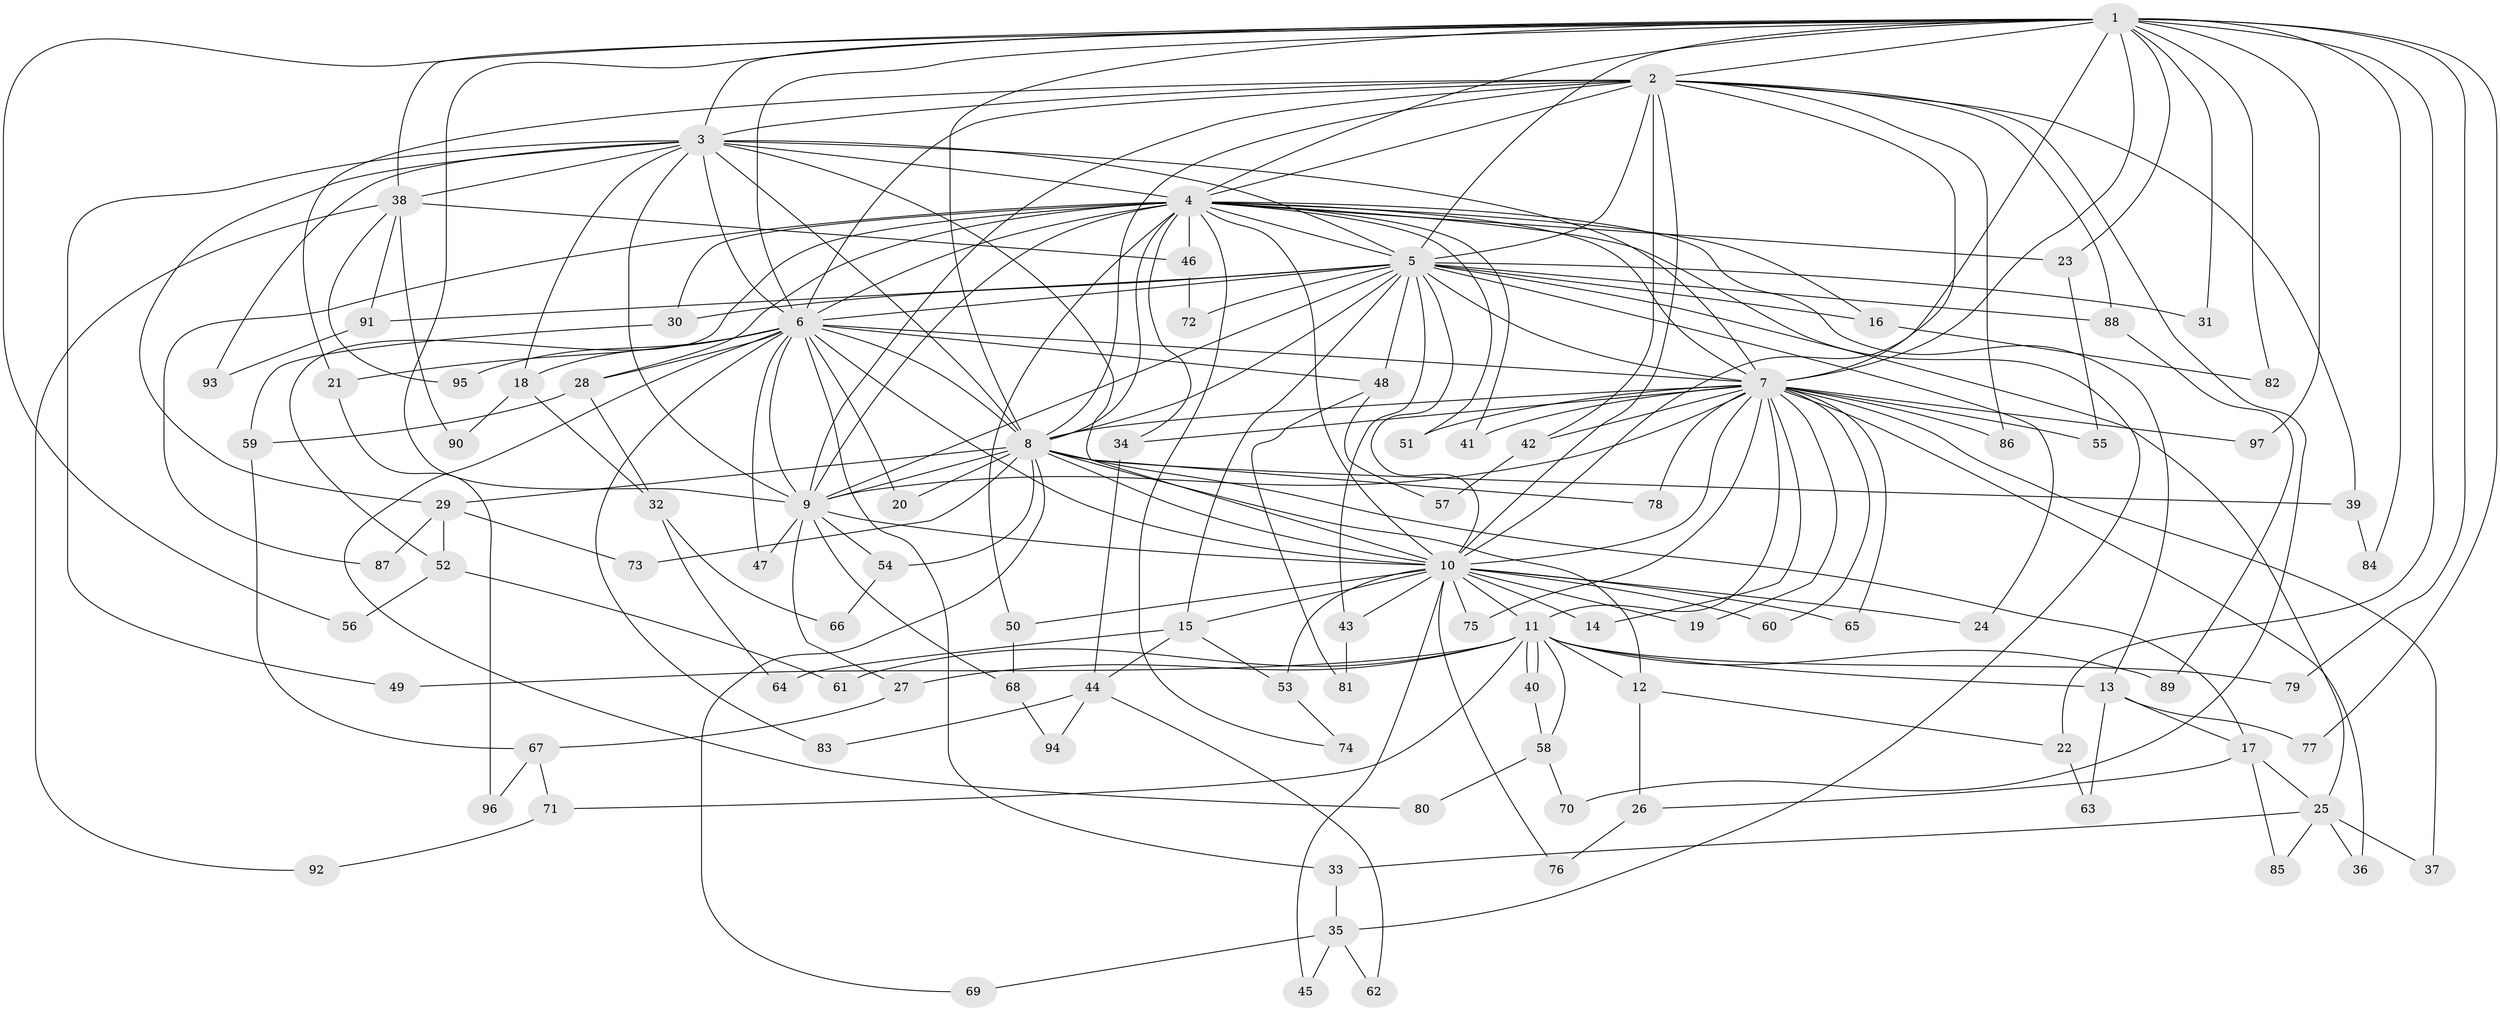 // coarse degree distribution, {13: 0.01694915254237288, 8: 0.01694915254237288, 24: 0.01694915254237288, 18: 0.01694915254237288, 16: 0.01694915254237288, 10: 0.03389830508474576, 7: 0.03389830508474576, 5: 0.1016949152542373, 4: 0.0847457627118644, 3: 0.1864406779661017, 2: 0.4576271186440678, 6: 0.01694915254237288}
// Generated by graph-tools (version 1.1) at 2025/49/03/04/25 22:49:17]
// undirected, 97 vertices, 219 edges
graph export_dot {
  node [color=gray90,style=filled];
  1;
  2;
  3;
  4;
  5;
  6;
  7;
  8;
  9;
  10;
  11;
  12;
  13;
  14;
  15;
  16;
  17;
  18;
  19;
  20;
  21;
  22;
  23;
  24;
  25;
  26;
  27;
  28;
  29;
  30;
  31;
  32;
  33;
  34;
  35;
  36;
  37;
  38;
  39;
  40;
  41;
  42;
  43;
  44;
  45;
  46;
  47;
  48;
  49;
  50;
  51;
  52;
  53;
  54;
  55;
  56;
  57;
  58;
  59;
  60;
  61;
  62;
  63;
  64;
  65;
  66;
  67;
  68;
  69;
  70;
  71;
  72;
  73;
  74;
  75;
  76;
  77;
  78;
  79;
  80;
  81;
  82;
  83;
  84;
  85;
  86;
  87;
  88;
  89;
  90;
  91;
  92;
  93;
  94;
  95;
  96;
  97;
  1 -- 2;
  1 -- 3;
  1 -- 4;
  1 -- 5;
  1 -- 6;
  1 -- 7;
  1 -- 8;
  1 -- 9;
  1 -- 10;
  1 -- 22;
  1 -- 23;
  1 -- 31;
  1 -- 38;
  1 -- 56;
  1 -- 77;
  1 -- 79;
  1 -- 82;
  1 -- 84;
  1 -- 97;
  2 -- 3;
  2 -- 4;
  2 -- 5;
  2 -- 6;
  2 -- 7;
  2 -- 8;
  2 -- 9;
  2 -- 10;
  2 -- 21;
  2 -- 39;
  2 -- 42;
  2 -- 70;
  2 -- 86;
  2 -- 88;
  3 -- 4;
  3 -- 5;
  3 -- 6;
  3 -- 7;
  3 -- 8;
  3 -- 9;
  3 -- 10;
  3 -- 18;
  3 -- 29;
  3 -- 38;
  3 -- 49;
  3 -- 93;
  4 -- 5;
  4 -- 6;
  4 -- 7;
  4 -- 8;
  4 -- 9;
  4 -- 10;
  4 -- 13;
  4 -- 16;
  4 -- 23;
  4 -- 28;
  4 -- 30;
  4 -- 34;
  4 -- 35;
  4 -- 41;
  4 -- 46;
  4 -- 50;
  4 -- 51;
  4 -- 52;
  4 -- 74;
  4 -- 87;
  5 -- 6;
  5 -- 7;
  5 -- 8;
  5 -- 9;
  5 -- 10;
  5 -- 15;
  5 -- 16;
  5 -- 24;
  5 -- 25;
  5 -- 30;
  5 -- 31;
  5 -- 43;
  5 -- 48;
  5 -- 72;
  5 -- 88;
  5 -- 91;
  6 -- 7;
  6 -- 8;
  6 -- 9;
  6 -- 10;
  6 -- 18;
  6 -- 20;
  6 -- 21;
  6 -- 28;
  6 -- 33;
  6 -- 47;
  6 -- 48;
  6 -- 80;
  6 -- 83;
  6 -- 95;
  7 -- 8;
  7 -- 9;
  7 -- 10;
  7 -- 11;
  7 -- 14;
  7 -- 19;
  7 -- 34;
  7 -- 36;
  7 -- 37;
  7 -- 41;
  7 -- 42;
  7 -- 51;
  7 -- 55;
  7 -- 60;
  7 -- 65;
  7 -- 75;
  7 -- 78;
  7 -- 86;
  7 -- 97;
  8 -- 9;
  8 -- 10;
  8 -- 12;
  8 -- 17;
  8 -- 20;
  8 -- 29;
  8 -- 39;
  8 -- 54;
  8 -- 69;
  8 -- 73;
  8 -- 78;
  9 -- 10;
  9 -- 27;
  9 -- 47;
  9 -- 54;
  9 -- 68;
  10 -- 11;
  10 -- 14;
  10 -- 15;
  10 -- 19;
  10 -- 24;
  10 -- 43;
  10 -- 45;
  10 -- 50;
  10 -- 53;
  10 -- 60;
  10 -- 65;
  10 -- 75;
  10 -- 76;
  11 -- 12;
  11 -- 13;
  11 -- 27;
  11 -- 40;
  11 -- 40;
  11 -- 49;
  11 -- 58;
  11 -- 61;
  11 -- 71;
  11 -- 79;
  11 -- 89;
  12 -- 22;
  12 -- 26;
  13 -- 17;
  13 -- 63;
  13 -- 77;
  15 -- 44;
  15 -- 53;
  15 -- 64;
  16 -- 82;
  17 -- 25;
  17 -- 26;
  17 -- 85;
  18 -- 32;
  18 -- 90;
  21 -- 96;
  22 -- 63;
  23 -- 55;
  25 -- 33;
  25 -- 36;
  25 -- 37;
  25 -- 85;
  26 -- 76;
  27 -- 67;
  28 -- 32;
  28 -- 59;
  29 -- 52;
  29 -- 73;
  29 -- 87;
  30 -- 59;
  32 -- 64;
  32 -- 66;
  33 -- 35;
  34 -- 44;
  35 -- 45;
  35 -- 62;
  35 -- 69;
  38 -- 46;
  38 -- 90;
  38 -- 91;
  38 -- 92;
  38 -- 95;
  39 -- 84;
  40 -- 58;
  42 -- 57;
  43 -- 81;
  44 -- 62;
  44 -- 83;
  44 -- 94;
  46 -- 72;
  48 -- 57;
  48 -- 81;
  50 -- 68;
  52 -- 56;
  52 -- 61;
  53 -- 74;
  54 -- 66;
  58 -- 70;
  58 -- 80;
  59 -- 67;
  67 -- 71;
  67 -- 96;
  68 -- 94;
  71 -- 92;
  88 -- 89;
  91 -- 93;
}
